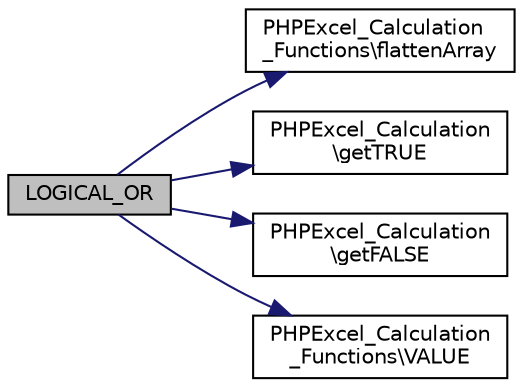 digraph "LOGICAL_OR"
{
  edge [fontname="Helvetica",fontsize="10",labelfontname="Helvetica",labelfontsize="10"];
  node [fontname="Helvetica",fontsize="10",shape=record];
  rankdir="LR";
  Node12 [label="LOGICAL_OR",height=0.2,width=0.4,color="black", fillcolor="grey75", style="filled", fontcolor="black"];
  Node12 -> Node13 [color="midnightblue",fontsize="10",style="solid",fontname="Helvetica"];
  Node13 [label="PHPExcel_Calculation\l_Functions\\flattenArray",height=0.2,width=0.4,color="black", fillcolor="white", style="filled",URL="$class_p_h_p_excel___calculation___functions.html#a727bb3f815b719448bf2e7fd464c4542"];
  Node12 -> Node14 [color="midnightblue",fontsize="10",style="solid",fontname="Helvetica"];
  Node14 [label="PHPExcel_Calculation\l\\getTRUE",height=0.2,width=0.4,color="black", fillcolor="white", style="filled",URL="$class_p_h_p_excel___calculation.html#aaef7ebd13f5494224915b6a5f131c94f"];
  Node12 -> Node15 [color="midnightblue",fontsize="10",style="solid",fontname="Helvetica"];
  Node15 [label="PHPExcel_Calculation\l\\getFALSE",height=0.2,width=0.4,color="black", fillcolor="white", style="filled",URL="$class_p_h_p_excel___calculation.html#a6994a8f693ca683db1d52e3b96f5b1b1"];
  Node12 -> Node16 [color="midnightblue",fontsize="10",style="solid",fontname="Helvetica"];
  Node16 [label="PHPExcel_Calculation\l_Functions\\VALUE",height=0.2,width=0.4,color="black", fillcolor="white", style="filled",URL="$class_p_h_p_excel___calculation___functions.html#a2cc495b625ec296fd11527f968a37698"];
}

